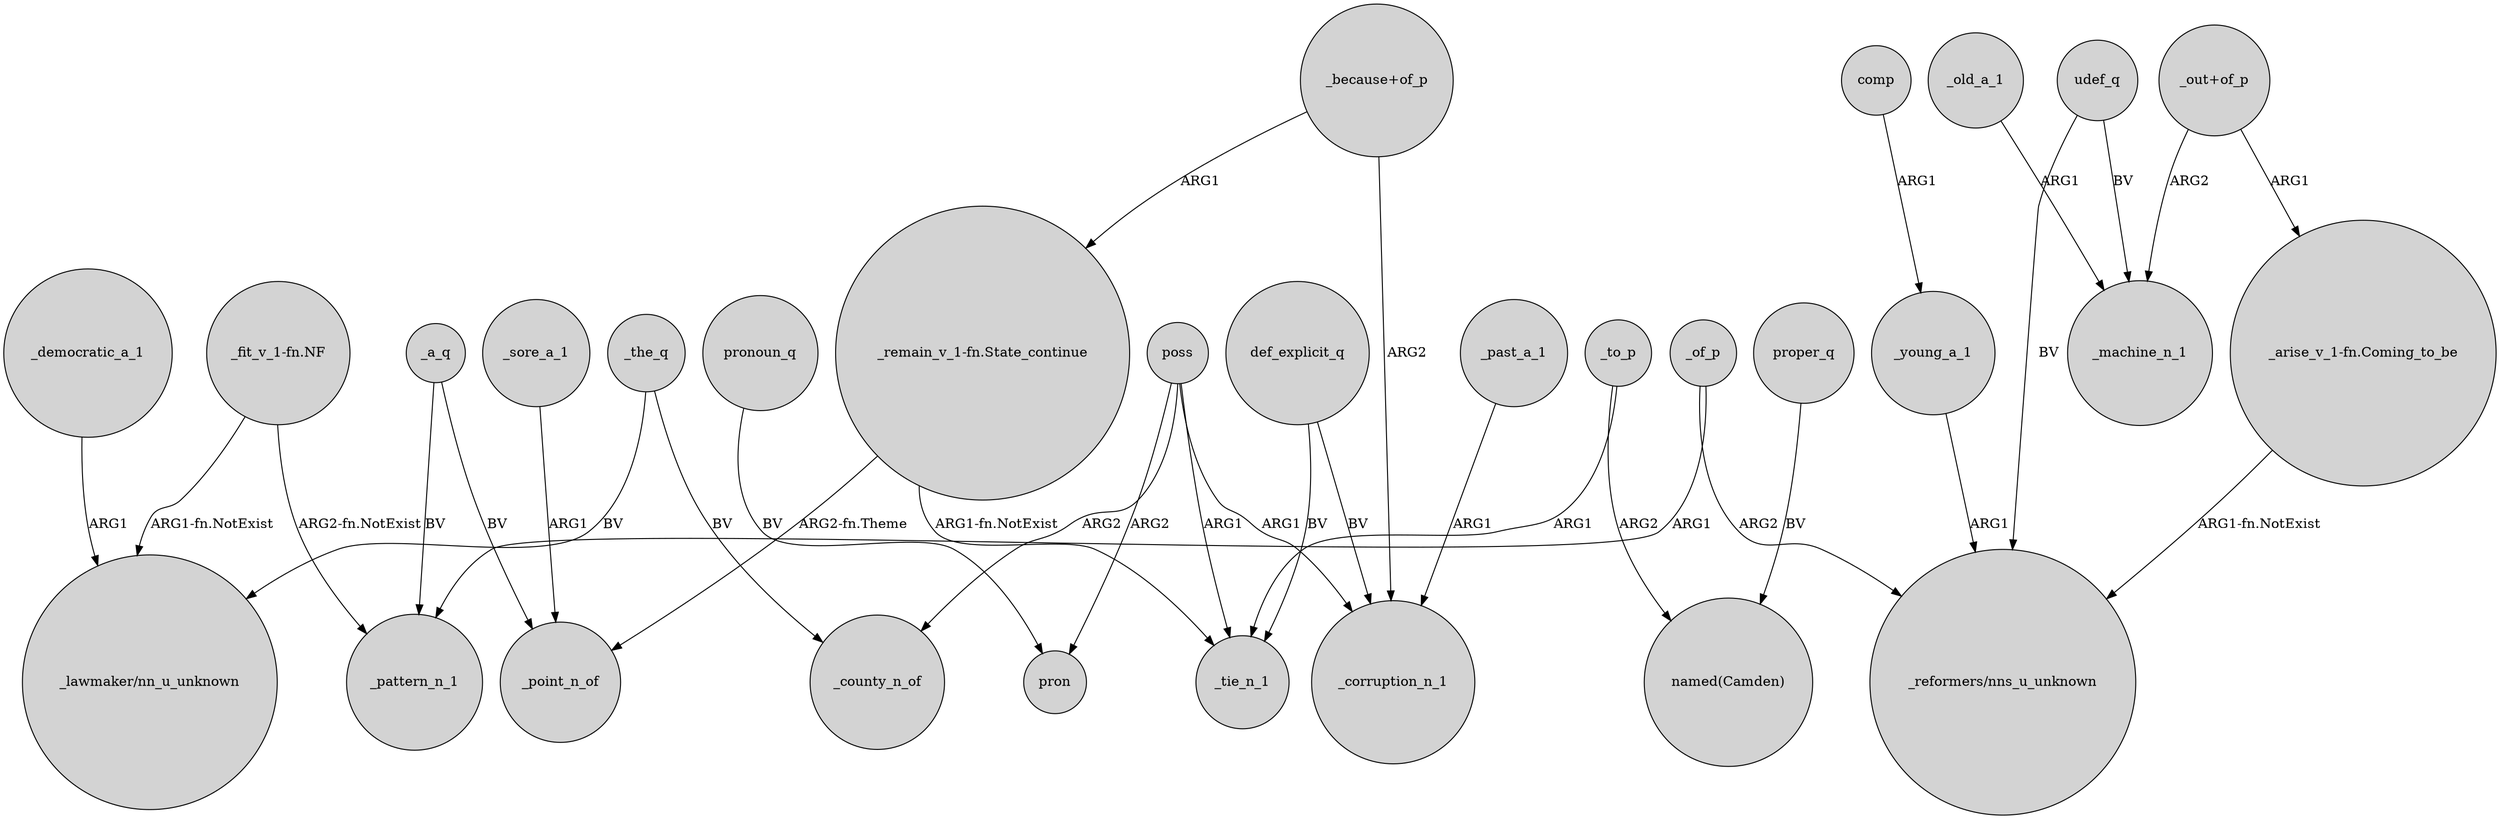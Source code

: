 digraph {
	node [shape=circle style=filled]
	poss -> _county_n_of [label=ARG2]
	udef_q -> _machine_n_1 [label=BV]
	udef_q -> "_reformers/nns_u_unknown" [label=BV]
	poss -> pron [label=ARG2]
	"_fit_v_1-fn.NF" -> _pattern_n_1 [label="ARG2-fn.NotExist"]
	def_explicit_q -> _tie_n_1 [label=BV]
	_to_p -> "named(Camden)" [label=ARG2]
	_to_p -> _tie_n_1 [label=ARG1]
	"_fit_v_1-fn.NF" -> "_lawmaker/nn_u_unknown" [label="ARG1-fn.NotExist"]
	"_out+of_p" -> _machine_n_1 [label=ARG2]
	"_remain_v_1-fn.State_continue" -> _tie_n_1 [label="ARG1-fn.NotExist"]
	def_explicit_q -> _corruption_n_1 [label=BV]
	_sore_a_1 -> _point_n_of [label=ARG1]
	"_out+of_p" -> "_arise_v_1-fn.Coming_to_be" [label=ARG1]
	"_because+of_p" -> "_remain_v_1-fn.State_continue" [label=ARG1]
	_a_q -> _point_n_of [label=BV]
	_of_p -> "_reformers/nns_u_unknown" [label=ARG2]
	pronoun_q -> pron [label=BV]
	"_remain_v_1-fn.State_continue" -> _point_n_of [label="ARG2-fn.Theme"]
	"_arise_v_1-fn.Coming_to_be" -> "_reformers/nns_u_unknown" [label="ARG1-fn.NotExist"]
	_old_a_1 -> _machine_n_1 [label=ARG1]
	_past_a_1 -> _corruption_n_1 [label=ARG1]
	poss -> _corruption_n_1 [label=ARG1]
	_young_a_1 -> "_reformers/nns_u_unknown" [label=ARG1]
	_a_q -> _pattern_n_1 [label=BV]
	proper_q -> "named(Camden)" [label=BV]
	"_because+of_p" -> _corruption_n_1 [label=ARG2]
	comp -> _young_a_1 [label=ARG1]
	_the_q -> _county_n_of [label=BV]
	_the_q -> "_lawmaker/nn_u_unknown" [label=BV]
	poss -> _tie_n_1 [label=ARG1]
	_democratic_a_1 -> "_lawmaker/nn_u_unknown" [label=ARG1]
	_of_p -> _pattern_n_1 [label=ARG1]
}
